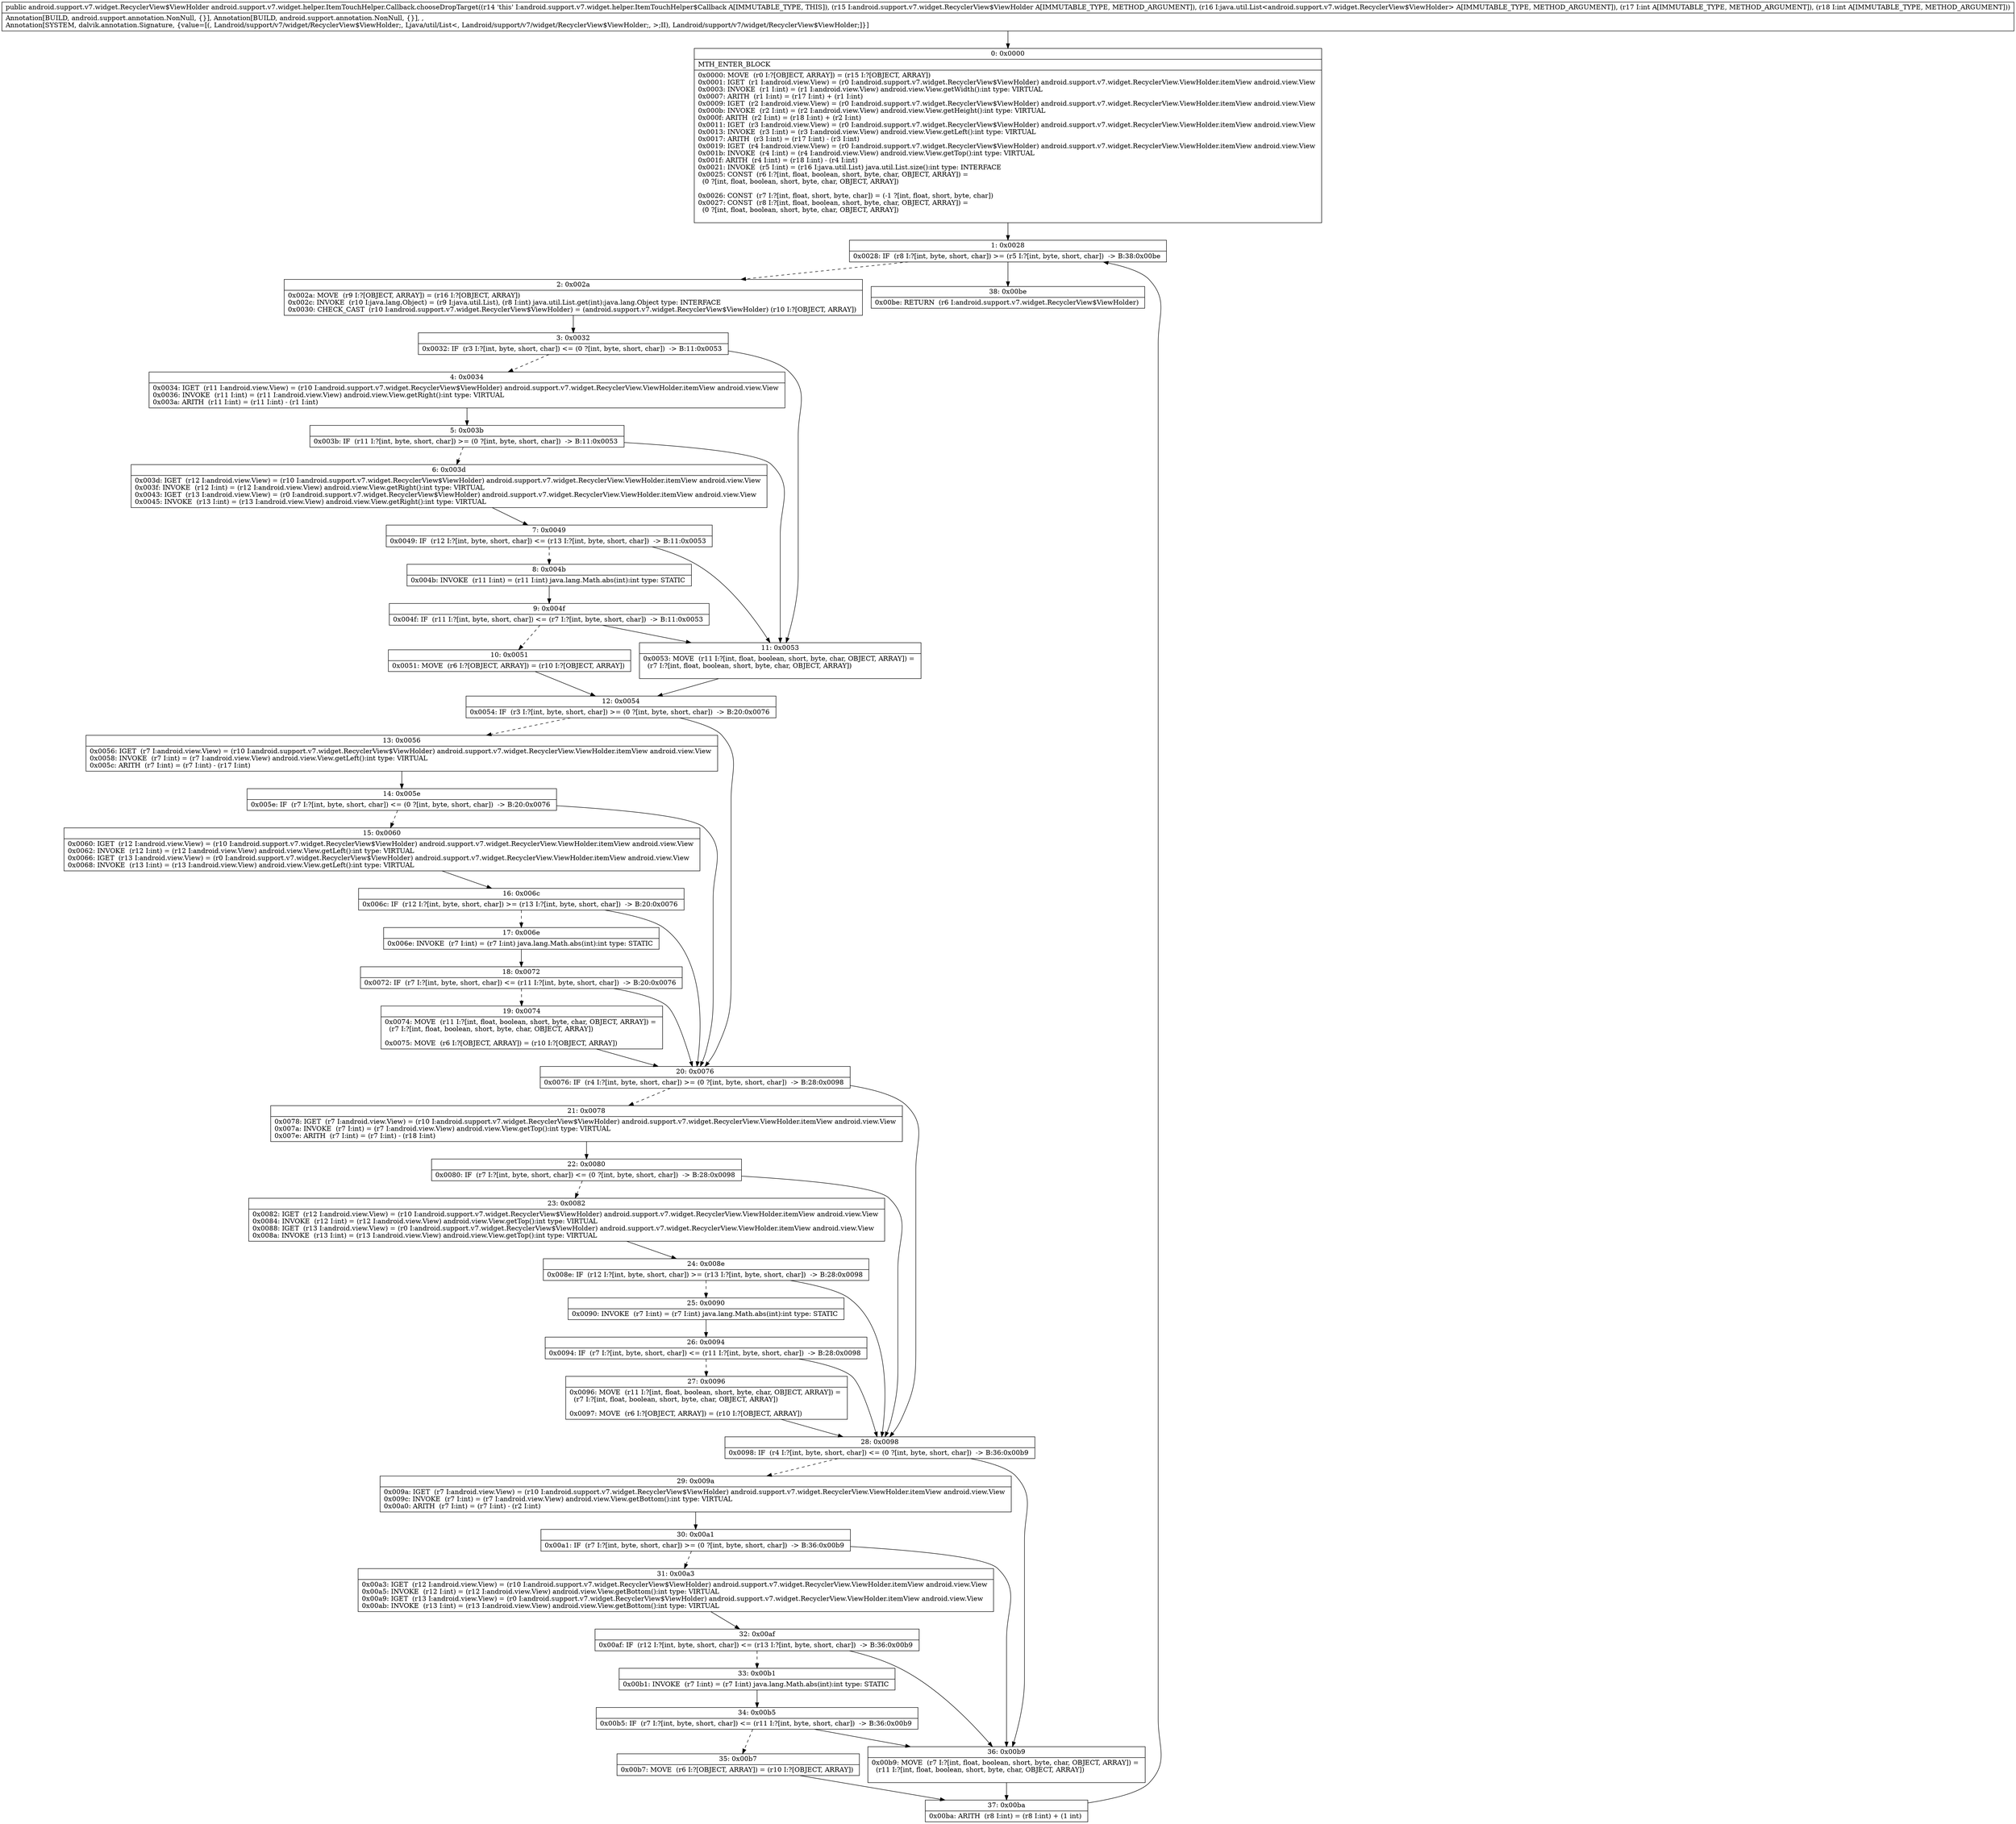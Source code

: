 digraph "CFG forandroid.support.v7.widget.helper.ItemTouchHelper.Callback.chooseDropTarget(Landroid\/support\/v7\/widget\/RecyclerView$ViewHolder;Ljava\/util\/List;II)Landroid\/support\/v7\/widget\/RecyclerView$ViewHolder;" {
Node_0 [shape=record,label="{0\:\ 0x0000|MTH_ENTER_BLOCK\l|0x0000: MOVE  (r0 I:?[OBJECT, ARRAY]) = (r15 I:?[OBJECT, ARRAY]) \l0x0001: IGET  (r1 I:android.view.View) = (r0 I:android.support.v7.widget.RecyclerView$ViewHolder) android.support.v7.widget.RecyclerView.ViewHolder.itemView android.view.View \l0x0003: INVOKE  (r1 I:int) = (r1 I:android.view.View) android.view.View.getWidth():int type: VIRTUAL \l0x0007: ARITH  (r1 I:int) = (r17 I:int) + (r1 I:int) \l0x0009: IGET  (r2 I:android.view.View) = (r0 I:android.support.v7.widget.RecyclerView$ViewHolder) android.support.v7.widget.RecyclerView.ViewHolder.itemView android.view.View \l0x000b: INVOKE  (r2 I:int) = (r2 I:android.view.View) android.view.View.getHeight():int type: VIRTUAL \l0x000f: ARITH  (r2 I:int) = (r18 I:int) + (r2 I:int) \l0x0011: IGET  (r3 I:android.view.View) = (r0 I:android.support.v7.widget.RecyclerView$ViewHolder) android.support.v7.widget.RecyclerView.ViewHolder.itemView android.view.View \l0x0013: INVOKE  (r3 I:int) = (r3 I:android.view.View) android.view.View.getLeft():int type: VIRTUAL \l0x0017: ARITH  (r3 I:int) = (r17 I:int) \- (r3 I:int) \l0x0019: IGET  (r4 I:android.view.View) = (r0 I:android.support.v7.widget.RecyclerView$ViewHolder) android.support.v7.widget.RecyclerView.ViewHolder.itemView android.view.View \l0x001b: INVOKE  (r4 I:int) = (r4 I:android.view.View) android.view.View.getTop():int type: VIRTUAL \l0x001f: ARITH  (r4 I:int) = (r18 I:int) \- (r4 I:int) \l0x0021: INVOKE  (r5 I:int) = (r16 I:java.util.List) java.util.List.size():int type: INTERFACE \l0x0025: CONST  (r6 I:?[int, float, boolean, short, byte, char, OBJECT, ARRAY]) = \l  (0 ?[int, float, boolean, short, byte, char, OBJECT, ARRAY])\l \l0x0026: CONST  (r7 I:?[int, float, short, byte, char]) = (\-1 ?[int, float, short, byte, char]) \l0x0027: CONST  (r8 I:?[int, float, boolean, short, byte, char, OBJECT, ARRAY]) = \l  (0 ?[int, float, boolean, short, byte, char, OBJECT, ARRAY])\l \l}"];
Node_1 [shape=record,label="{1\:\ 0x0028|0x0028: IF  (r8 I:?[int, byte, short, char]) \>= (r5 I:?[int, byte, short, char])  \-\> B:38:0x00be \l}"];
Node_2 [shape=record,label="{2\:\ 0x002a|0x002a: MOVE  (r9 I:?[OBJECT, ARRAY]) = (r16 I:?[OBJECT, ARRAY]) \l0x002c: INVOKE  (r10 I:java.lang.Object) = (r9 I:java.util.List), (r8 I:int) java.util.List.get(int):java.lang.Object type: INTERFACE \l0x0030: CHECK_CAST  (r10 I:android.support.v7.widget.RecyclerView$ViewHolder) = (android.support.v7.widget.RecyclerView$ViewHolder) (r10 I:?[OBJECT, ARRAY]) \l}"];
Node_3 [shape=record,label="{3\:\ 0x0032|0x0032: IF  (r3 I:?[int, byte, short, char]) \<= (0 ?[int, byte, short, char])  \-\> B:11:0x0053 \l}"];
Node_4 [shape=record,label="{4\:\ 0x0034|0x0034: IGET  (r11 I:android.view.View) = (r10 I:android.support.v7.widget.RecyclerView$ViewHolder) android.support.v7.widget.RecyclerView.ViewHolder.itemView android.view.View \l0x0036: INVOKE  (r11 I:int) = (r11 I:android.view.View) android.view.View.getRight():int type: VIRTUAL \l0x003a: ARITH  (r11 I:int) = (r11 I:int) \- (r1 I:int) \l}"];
Node_5 [shape=record,label="{5\:\ 0x003b|0x003b: IF  (r11 I:?[int, byte, short, char]) \>= (0 ?[int, byte, short, char])  \-\> B:11:0x0053 \l}"];
Node_6 [shape=record,label="{6\:\ 0x003d|0x003d: IGET  (r12 I:android.view.View) = (r10 I:android.support.v7.widget.RecyclerView$ViewHolder) android.support.v7.widget.RecyclerView.ViewHolder.itemView android.view.View \l0x003f: INVOKE  (r12 I:int) = (r12 I:android.view.View) android.view.View.getRight():int type: VIRTUAL \l0x0043: IGET  (r13 I:android.view.View) = (r0 I:android.support.v7.widget.RecyclerView$ViewHolder) android.support.v7.widget.RecyclerView.ViewHolder.itemView android.view.View \l0x0045: INVOKE  (r13 I:int) = (r13 I:android.view.View) android.view.View.getRight():int type: VIRTUAL \l}"];
Node_7 [shape=record,label="{7\:\ 0x0049|0x0049: IF  (r12 I:?[int, byte, short, char]) \<= (r13 I:?[int, byte, short, char])  \-\> B:11:0x0053 \l}"];
Node_8 [shape=record,label="{8\:\ 0x004b|0x004b: INVOKE  (r11 I:int) = (r11 I:int) java.lang.Math.abs(int):int type: STATIC \l}"];
Node_9 [shape=record,label="{9\:\ 0x004f|0x004f: IF  (r11 I:?[int, byte, short, char]) \<= (r7 I:?[int, byte, short, char])  \-\> B:11:0x0053 \l}"];
Node_10 [shape=record,label="{10\:\ 0x0051|0x0051: MOVE  (r6 I:?[OBJECT, ARRAY]) = (r10 I:?[OBJECT, ARRAY]) \l}"];
Node_11 [shape=record,label="{11\:\ 0x0053|0x0053: MOVE  (r11 I:?[int, float, boolean, short, byte, char, OBJECT, ARRAY]) = \l  (r7 I:?[int, float, boolean, short, byte, char, OBJECT, ARRAY])\l \l}"];
Node_12 [shape=record,label="{12\:\ 0x0054|0x0054: IF  (r3 I:?[int, byte, short, char]) \>= (0 ?[int, byte, short, char])  \-\> B:20:0x0076 \l}"];
Node_13 [shape=record,label="{13\:\ 0x0056|0x0056: IGET  (r7 I:android.view.View) = (r10 I:android.support.v7.widget.RecyclerView$ViewHolder) android.support.v7.widget.RecyclerView.ViewHolder.itemView android.view.View \l0x0058: INVOKE  (r7 I:int) = (r7 I:android.view.View) android.view.View.getLeft():int type: VIRTUAL \l0x005c: ARITH  (r7 I:int) = (r7 I:int) \- (r17 I:int) \l}"];
Node_14 [shape=record,label="{14\:\ 0x005e|0x005e: IF  (r7 I:?[int, byte, short, char]) \<= (0 ?[int, byte, short, char])  \-\> B:20:0x0076 \l}"];
Node_15 [shape=record,label="{15\:\ 0x0060|0x0060: IGET  (r12 I:android.view.View) = (r10 I:android.support.v7.widget.RecyclerView$ViewHolder) android.support.v7.widget.RecyclerView.ViewHolder.itemView android.view.View \l0x0062: INVOKE  (r12 I:int) = (r12 I:android.view.View) android.view.View.getLeft():int type: VIRTUAL \l0x0066: IGET  (r13 I:android.view.View) = (r0 I:android.support.v7.widget.RecyclerView$ViewHolder) android.support.v7.widget.RecyclerView.ViewHolder.itemView android.view.View \l0x0068: INVOKE  (r13 I:int) = (r13 I:android.view.View) android.view.View.getLeft():int type: VIRTUAL \l}"];
Node_16 [shape=record,label="{16\:\ 0x006c|0x006c: IF  (r12 I:?[int, byte, short, char]) \>= (r13 I:?[int, byte, short, char])  \-\> B:20:0x0076 \l}"];
Node_17 [shape=record,label="{17\:\ 0x006e|0x006e: INVOKE  (r7 I:int) = (r7 I:int) java.lang.Math.abs(int):int type: STATIC \l}"];
Node_18 [shape=record,label="{18\:\ 0x0072|0x0072: IF  (r7 I:?[int, byte, short, char]) \<= (r11 I:?[int, byte, short, char])  \-\> B:20:0x0076 \l}"];
Node_19 [shape=record,label="{19\:\ 0x0074|0x0074: MOVE  (r11 I:?[int, float, boolean, short, byte, char, OBJECT, ARRAY]) = \l  (r7 I:?[int, float, boolean, short, byte, char, OBJECT, ARRAY])\l \l0x0075: MOVE  (r6 I:?[OBJECT, ARRAY]) = (r10 I:?[OBJECT, ARRAY]) \l}"];
Node_20 [shape=record,label="{20\:\ 0x0076|0x0076: IF  (r4 I:?[int, byte, short, char]) \>= (0 ?[int, byte, short, char])  \-\> B:28:0x0098 \l}"];
Node_21 [shape=record,label="{21\:\ 0x0078|0x0078: IGET  (r7 I:android.view.View) = (r10 I:android.support.v7.widget.RecyclerView$ViewHolder) android.support.v7.widget.RecyclerView.ViewHolder.itemView android.view.View \l0x007a: INVOKE  (r7 I:int) = (r7 I:android.view.View) android.view.View.getTop():int type: VIRTUAL \l0x007e: ARITH  (r7 I:int) = (r7 I:int) \- (r18 I:int) \l}"];
Node_22 [shape=record,label="{22\:\ 0x0080|0x0080: IF  (r7 I:?[int, byte, short, char]) \<= (0 ?[int, byte, short, char])  \-\> B:28:0x0098 \l}"];
Node_23 [shape=record,label="{23\:\ 0x0082|0x0082: IGET  (r12 I:android.view.View) = (r10 I:android.support.v7.widget.RecyclerView$ViewHolder) android.support.v7.widget.RecyclerView.ViewHolder.itemView android.view.View \l0x0084: INVOKE  (r12 I:int) = (r12 I:android.view.View) android.view.View.getTop():int type: VIRTUAL \l0x0088: IGET  (r13 I:android.view.View) = (r0 I:android.support.v7.widget.RecyclerView$ViewHolder) android.support.v7.widget.RecyclerView.ViewHolder.itemView android.view.View \l0x008a: INVOKE  (r13 I:int) = (r13 I:android.view.View) android.view.View.getTop():int type: VIRTUAL \l}"];
Node_24 [shape=record,label="{24\:\ 0x008e|0x008e: IF  (r12 I:?[int, byte, short, char]) \>= (r13 I:?[int, byte, short, char])  \-\> B:28:0x0098 \l}"];
Node_25 [shape=record,label="{25\:\ 0x0090|0x0090: INVOKE  (r7 I:int) = (r7 I:int) java.lang.Math.abs(int):int type: STATIC \l}"];
Node_26 [shape=record,label="{26\:\ 0x0094|0x0094: IF  (r7 I:?[int, byte, short, char]) \<= (r11 I:?[int, byte, short, char])  \-\> B:28:0x0098 \l}"];
Node_27 [shape=record,label="{27\:\ 0x0096|0x0096: MOVE  (r11 I:?[int, float, boolean, short, byte, char, OBJECT, ARRAY]) = \l  (r7 I:?[int, float, boolean, short, byte, char, OBJECT, ARRAY])\l \l0x0097: MOVE  (r6 I:?[OBJECT, ARRAY]) = (r10 I:?[OBJECT, ARRAY]) \l}"];
Node_28 [shape=record,label="{28\:\ 0x0098|0x0098: IF  (r4 I:?[int, byte, short, char]) \<= (0 ?[int, byte, short, char])  \-\> B:36:0x00b9 \l}"];
Node_29 [shape=record,label="{29\:\ 0x009a|0x009a: IGET  (r7 I:android.view.View) = (r10 I:android.support.v7.widget.RecyclerView$ViewHolder) android.support.v7.widget.RecyclerView.ViewHolder.itemView android.view.View \l0x009c: INVOKE  (r7 I:int) = (r7 I:android.view.View) android.view.View.getBottom():int type: VIRTUAL \l0x00a0: ARITH  (r7 I:int) = (r7 I:int) \- (r2 I:int) \l}"];
Node_30 [shape=record,label="{30\:\ 0x00a1|0x00a1: IF  (r7 I:?[int, byte, short, char]) \>= (0 ?[int, byte, short, char])  \-\> B:36:0x00b9 \l}"];
Node_31 [shape=record,label="{31\:\ 0x00a3|0x00a3: IGET  (r12 I:android.view.View) = (r10 I:android.support.v7.widget.RecyclerView$ViewHolder) android.support.v7.widget.RecyclerView.ViewHolder.itemView android.view.View \l0x00a5: INVOKE  (r12 I:int) = (r12 I:android.view.View) android.view.View.getBottom():int type: VIRTUAL \l0x00a9: IGET  (r13 I:android.view.View) = (r0 I:android.support.v7.widget.RecyclerView$ViewHolder) android.support.v7.widget.RecyclerView.ViewHolder.itemView android.view.View \l0x00ab: INVOKE  (r13 I:int) = (r13 I:android.view.View) android.view.View.getBottom():int type: VIRTUAL \l}"];
Node_32 [shape=record,label="{32\:\ 0x00af|0x00af: IF  (r12 I:?[int, byte, short, char]) \<= (r13 I:?[int, byte, short, char])  \-\> B:36:0x00b9 \l}"];
Node_33 [shape=record,label="{33\:\ 0x00b1|0x00b1: INVOKE  (r7 I:int) = (r7 I:int) java.lang.Math.abs(int):int type: STATIC \l}"];
Node_34 [shape=record,label="{34\:\ 0x00b5|0x00b5: IF  (r7 I:?[int, byte, short, char]) \<= (r11 I:?[int, byte, short, char])  \-\> B:36:0x00b9 \l}"];
Node_35 [shape=record,label="{35\:\ 0x00b7|0x00b7: MOVE  (r6 I:?[OBJECT, ARRAY]) = (r10 I:?[OBJECT, ARRAY]) \l}"];
Node_36 [shape=record,label="{36\:\ 0x00b9|0x00b9: MOVE  (r7 I:?[int, float, boolean, short, byte, char, OBJECT, ARRAY]) = \l  (r11 I:?[int, float, boolean, short, byte, char, OBJECT, ARRAY])\l \l}"];
Node_37 [shape=record,label="{37\:\ 0x00ba|0x00ba: ARITH  (r8 I:int) = (r8 I:int) + (1 int) \l}"];
Node_38 [shape=record,label="{38\:\ 0x00be|0x00be: RETURN  (r6 I:android.support.v7.widget.RecyclerView$ViewHolder) \l}"];
MethodNode[shape=record,label="{public android.support.v7.widget.RecyclerView$ViewHolder android.support.v7.widget.helper.ItemTouchHelper.Callback.chooseDropTarget((r14 'this' I:android.support.v7.widget.helper.ItemTouchHelper$Callback A[IMMUTABLE_TYPE, THIS]), (r15 I:android.support.v7.widget.RecyclerView$ViewHolder A[IMMUTABLE_TYPE, METHOD_ARGUMENT]), (r16 I:java.util.List\<android.support.v7.widget.RecyclerView$ViewHolder\> A[IMMUTABLE_TYPE, METHOD_ARGUMENT]), (r17 I:int A[IMMUTABLE_TYPE, METHOD_ARGUMENT]), (r18 I:int A[IMMUTABLE_TYPE, METHOD_ARGUMENT]))  | Annotation[BUILD, android.support.annotation.NonNull, \{\}], Annotation[BUILD, android.support.annotation.NonNull, \{\}], , \lAnnotation[SYSTEM, dalvik.annotation.Signature, \{value=[(, Landroid\/support\/v7\/widget\/RecyclerView$ViewHolder;, Ljava\/util\/List\<, Landroid\/support\/v7\/widget\/RecyclerView$ViewHolder;, \>;II), Landroid\/support\/v7\/widget\/RecyclerView$ViewHolder;]\}]\l}"];
MethodNode -> Node_0;
Node_0 -> Node_1;
Node_1 -> Node_2[style=dashed];
Node_1 -> Node_38;
Node_2 -> Node_3;
Node_3 -> Node_4[style=dashed];
Node_3 -> Node_11;
Node_4 -> Node_5;
Node_5 -> Node_6[style=dashed];
Node_5 -> Node_11;
Node_6 -> Node_7;
Node_7 -> Node_8[style=dashed];
Node_7 -> Node_11;
Node_8 -> Node_9;
Node_9 -> Node_10[style=dashed];
Node_9 -> Node_11;
Node_10 -> Node_12;
Node_11 -> Node_12;
Node_12 -> Node_13[style=dashed];
Node_12 -> Node_20;
Node_13 -> Node_14;
Node_14 -> Node_15[style=dashed];
Node_14 -> Node_20;
Node_15 -> Node_16;
Node_16 -> Node_17[style=dashed];
Node_16 -> Node_20;
Node_17 -> Node_18;
Node_18 -> Node_19[style=dashed];
Node_18 -> Node_20;
Node_19 -> Node_20;
Node_20 -> Node_21[style=dashed];
Node_20 -> Node_28;
Node_21 -> Node_22;
Node_22 -> Node_23[style=dashed];
Node_22 -> Node_28;
Node_23 -> Node_24;
Node_24 -> Node_25[style=dashed];
Node_24 -> Node_28;
Node_25 -> Node_26;
Node_26 -> Node_27[style=dashed];
Node_26 -> Node_28;
Node_27 -> Node_28;
Node_28 -> Node_29[style=dashed];
Node_28 -> Node_36;
Node_29 -> Node_30;
Node_30 -> Node_31[style=dashed];
Node_30 -> Node_36;
Node_31 -> Node_32;
Node_32 -> Node_33[style=dashed];
Node_32 -> Node_36;
Node_33 -> Node_34;
Node_34 -> Node_35[style=dashed];
Node_34 -> Node_36;
Node_35 -> Node_37;
Node_36 -> Node_37;
Node_37 -> Node_1;
}

